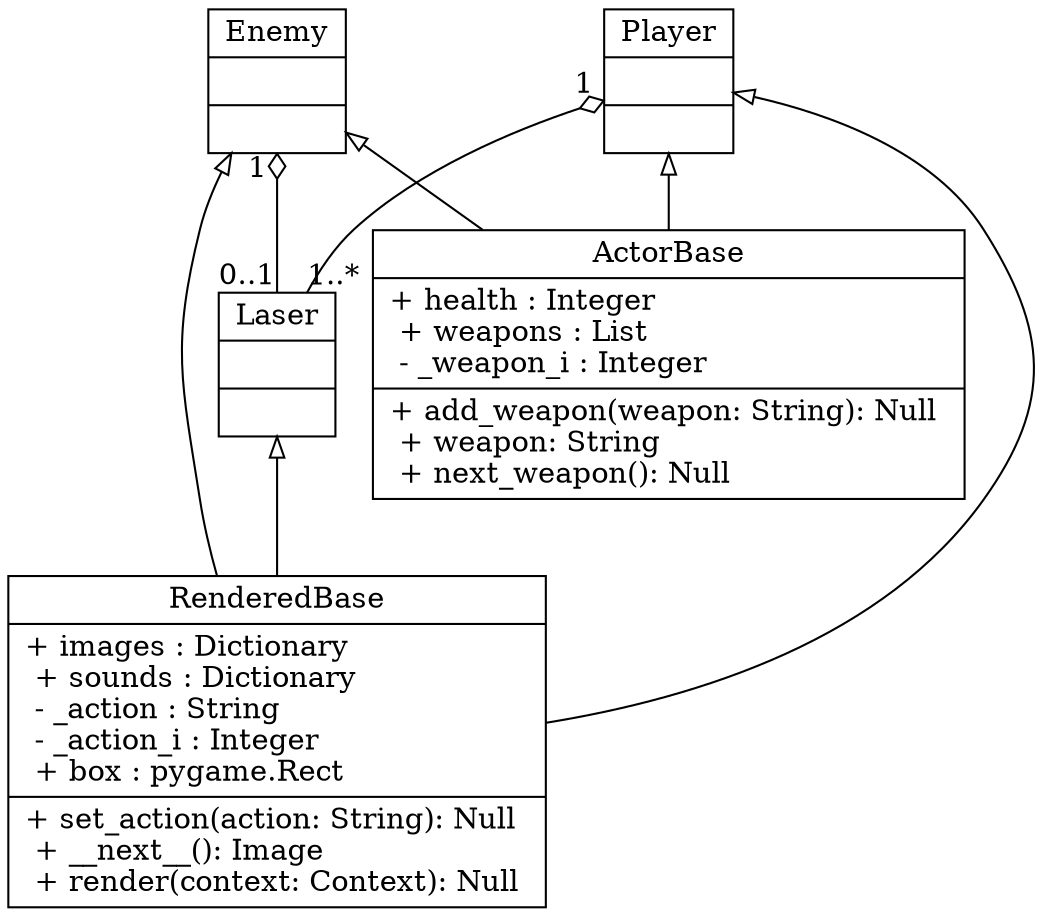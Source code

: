 digraph G {
    node [shape="record"];
    RenderedBase [label="{
        RenderedBase |
          {
            + images : Dictionary \l
            + sounds : Dictionary \l
            - _action : String \l
            - _action_i : Integer \l
            + box : pygame.Rect \l
          } | {
            + set_action(action: String): Null \l
            + __next__(): Image \l
            + render(context: Context): Null \l
          }
        }"];
    ActorBase [label="{
        ActorBase |
          {
            + health : Integer \l
            + weapons : List \l
            - _weapon_i : Integer \l
          } | {
            + add_weapon(weapon: String): Null \l
            + weapon: String \l
            + next_weapon(): Null \l
          }
        }"];

    Player [label="{Player | {} | {}}"];
    Enemy [label="{Enemy | {} | {}}"];
    Laser [label="{Laser | {} | {}}"];

    // is-a
    edge [dir="both", arrowtail="onormal", arrowhead="none"];
    Player -> ActorBase;
    Player -> RenderedBase;
    Enemy -> ActorBase;
    Enemy -> RenderedBase;
    Laser -> RenderedBase;

    // has-a
    edge [dir="both",
          arrowtail="odiamond",
          arrowhead="none",
          taillabel="1 ",
          headlabel="0..*"];
    Player -> Laser [headlabel="1..*"];
    Enemy -> Laser [headlabel="0..1"];
}
